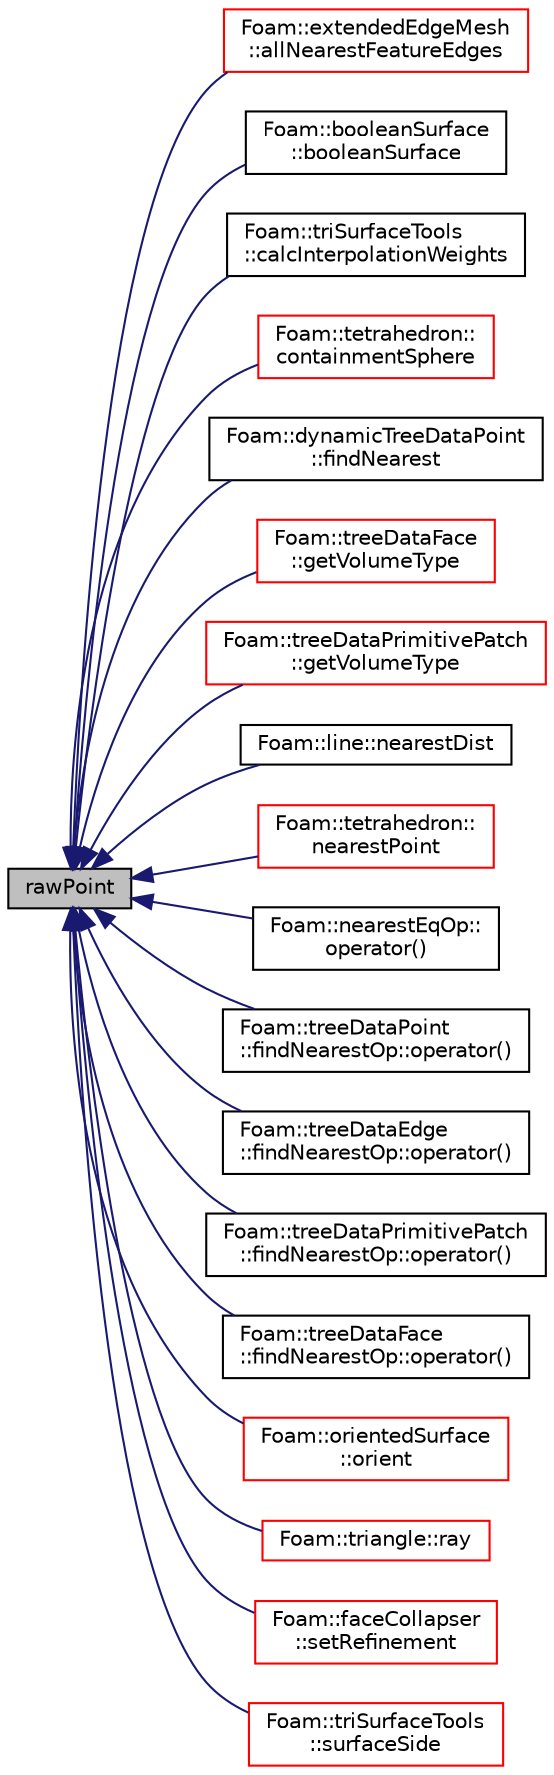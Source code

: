 digraph "rawPoint"
{
  bgcolor="transparent";
  edge [fontname="Helvetica",fontsize="10",labelfontname="Helvetica",labelfontsize="10"];
  node [fontname="Helvetica",fontsize="10",shape=record];
  rankdir="LR";
  Node311 [label="rawPoint",height=0.2,width=0.4,color="black", fillcolor="grey75", style="filled", fontcolor="black"];
  Node311 -> Node312 [dir="back",color="midnightblue",fontsize="10",style="solid",fontname="Helvetica"];
  Node312 [label="Foam::extendedEdgeMesh\l::allNearestFeatureEdges",height=0.2,width=0.4,color="red",URL="$a22549.html#ad565473714b81c35a16d8bf059101ea7",tooltip="Find all the feature edges within searchDistSqr of sample. "];
  Node311 -> Node316 [dir="back",color="midnightblue",fontsize="10",style="solid",fontname="Helvetica"];
  Node316 [label="Foam::booleanSurface\l::booleanSurface",height=0.2,width=0.4,color="black",URL="$a26621.html#af9badecab2d5cf9894182caa82611921",tooltip="Construct from surfaces and operation. Surfaces need to be closed. "];
  Node311 -> Node317 [dir="back",color="midnightblue",fontsize="10",style="solid",fontname="Helvetica"];
  Node317 [label="Foam::triSurfaceTools\l::calcInterpolationWeights",height=0.2,width=0.4,color="black",URL="$a26673.html#ade9d956c25580111acb203715d242ca3"];
  Node311 -> Node318 [dir="back",color="midnightblue",fontsize="10",style="solid",fontname="Helvetica"];
  Node318 [label="Foam::tetrahedron::\lcontainmentSphere",height=0.2,width=0.4,color="red",URL="$a28741.html#a154cc1bba92ebc7738db81bc6891a4d9",tooltip="Return (min)containment sphere, i.e. the smallest sphere with. "];
  Node311 -> Node320 [dir="back",color="midnightblue",fontsize="10",style="solid",fontname="Helvetica"];
  Node320 [label="Foam::dynamicTreeDataPoint\l::findNearest",height=0.2,width=0.4,color="black",URL="$a26753.html#af7a3b15afb6062a7aa695045a2757e3d",tooltip="Calculates nearest (to line) point in shape. "];
  Node311 -> Node321 [dir="back",color="midnightblue",fontsize="10",style="solid",fontname="Helvetica"];
  Node321 [label="Foam::treeDataFace\l::getVolumeType",height=0.2,width=0.4,color="red",URL="$a26173.html#ab6e10c2a0305489878ea49b6f8496e4e",tooltip="Get type (inside,outside,mixed,unknown) of point w.r.t. surface. "];
  Node311 -> Node324 [dir="back",color="midnightblue",fontsize="10",style="solid",fontname="Helvetica"];
  Node324 [label="Foam::treeDataPrimitivePatch\l::getVolumeType",height=0.2,width=0.4,color="red",URL="$a26197.html#acf11d487396e08c765c58c32204e6ca7",tooltip="Get type (inside,outside,mixed,unknown) of point w.r.t. surface. "];
  Node311 -> Node331 [dir="back",color="midnightblue",fontsize="10",style="solid",fontname="Helvetica"];
  Node331 [label="Foam::line::nearestDist",height=0.2,width=0.4,color="black",URL="$a28705.html#a9b88be48d87005a0a0f0d9e755e28ac1",tooltip="Return nearest distance from line to line. Returns distance. "];
  Node311 -> Node332 [dir="back",color="midnightblue",fontsize="10",style="solid",fontname="Helvetica"];
  Node332 [label="Foam::tetrahedron::\lnearestPoint",height=0.2,width=0.4,color="red",URL="$a28741.html#ab4bbbc54ae9bec9dd33f2f1c1876af59",tooltip="Return nearest point to p on tetrahedron. Is p itself. "];
  Node311 -> Node339 [dir="back",color="midnightblue",fontsize="10",style="solid",fontname="Helvetica"];
  Node339 [label="Foam::nearestEqOp::\loperator()",height=0.2,width=0.4,color="black",URL="$a30669.html#a7125bb052e112a423cd8082006cdac3b"];
  Node311 -> Node340 [dir="back",color="midnightblue",fontsize="10",style="solid",fontname="Helvetica"];
  Node340 [label="Foam::treeDataPoint\l::findNearestOp::operator()",height=0.2,width=0.4,color="black",URL="$a26189.html#a3278ba2bb6faa5cabf0886e515693f37"];
  Node311 -> Node341 [dir="back",color="midnightblue",fontsize="10",style="solid",fontname="Helvetica"];
  Node341 [label="Foam::treeDataEdge\l::findNearestOp::operator()",height=0.2,width=0.4,color="black",URL="$a26165.html#a56fe641bda80b32b2b431bf3fd615ced"];
  Node311 -> Node328 [dir="back",color="midnightblue",fontsize="10",style="solid",fontname="Helvetica"];
  Node328 [label="Foam::treeDataPrimitivePatch\l::findNearestOp::operator()",height=0.2,width=0.4,color="black",URL="$a26201.html#a56fe641bda80b32b2b431bf3fd615ced"];
  Node311 -> Node342 [dir="back",color="midnightblue",fontsize="10",style="solid",fontname="Helvetica"];
  Node342 [label="Foam::treeDataFace\l::findNearestOp::operator()",height=0.2,width=0.4,color="black",URL="$a26177.html#a56fe641bda80b32b2b431bf3fd615ced"];
  Node311 -> Node343 [dir="back",color="midnightblue",fontsize="10",style="solid",fontname="Helvetica"];
  Node343 [label="Foam::orientedSurface\l::orient",height=0.2,width=0.4,color="red",URL="$a26641.html#a24de2700bb5da99aae8a5676746c058b",tooltip="Flip faces such that normals are consistent with point: "];
  Node311 -> Node346 [dir="back",color="midnightblue",fontsize="10",style="solid",fontname="Helvetica"];
  Node346 [label="Foam::triangle::ray",height=0.2,width=0.4,color="red",URL="$a28761.html#a8d96c75750b2e14b93eb7bef0263ad0a",tooltip="Return point intersection with a ray. "];
  Node311 -> Node354 [dir="back",color="midnightblue",fontsize="10",style="solid",fontname="Helvetica"];
  Node354 [label="Foam::faceCollapser\l::setRefinement",height=0.2,width=0.4,color="red",URL="$a22405.html#a4eb4757ecb940ebe87d1e45559d1bad1",tooltip="Collapse faces along endpoints. Play commands into. "];
  Node311 -> Node356 [dir="back",color="midnightblue",fontsize="10",style="solid",fontname="Helvetica"];
  Node356 [label="Foam::triSurfaceTools\l::surfaceSide",height=0.2,width=0.4,color="red",URL="$a26673.html#ae00858e2e83c342b4f2520e8db4bd345",tooltip="Given nearest point (to sample) on surface determines which side. "];
}

